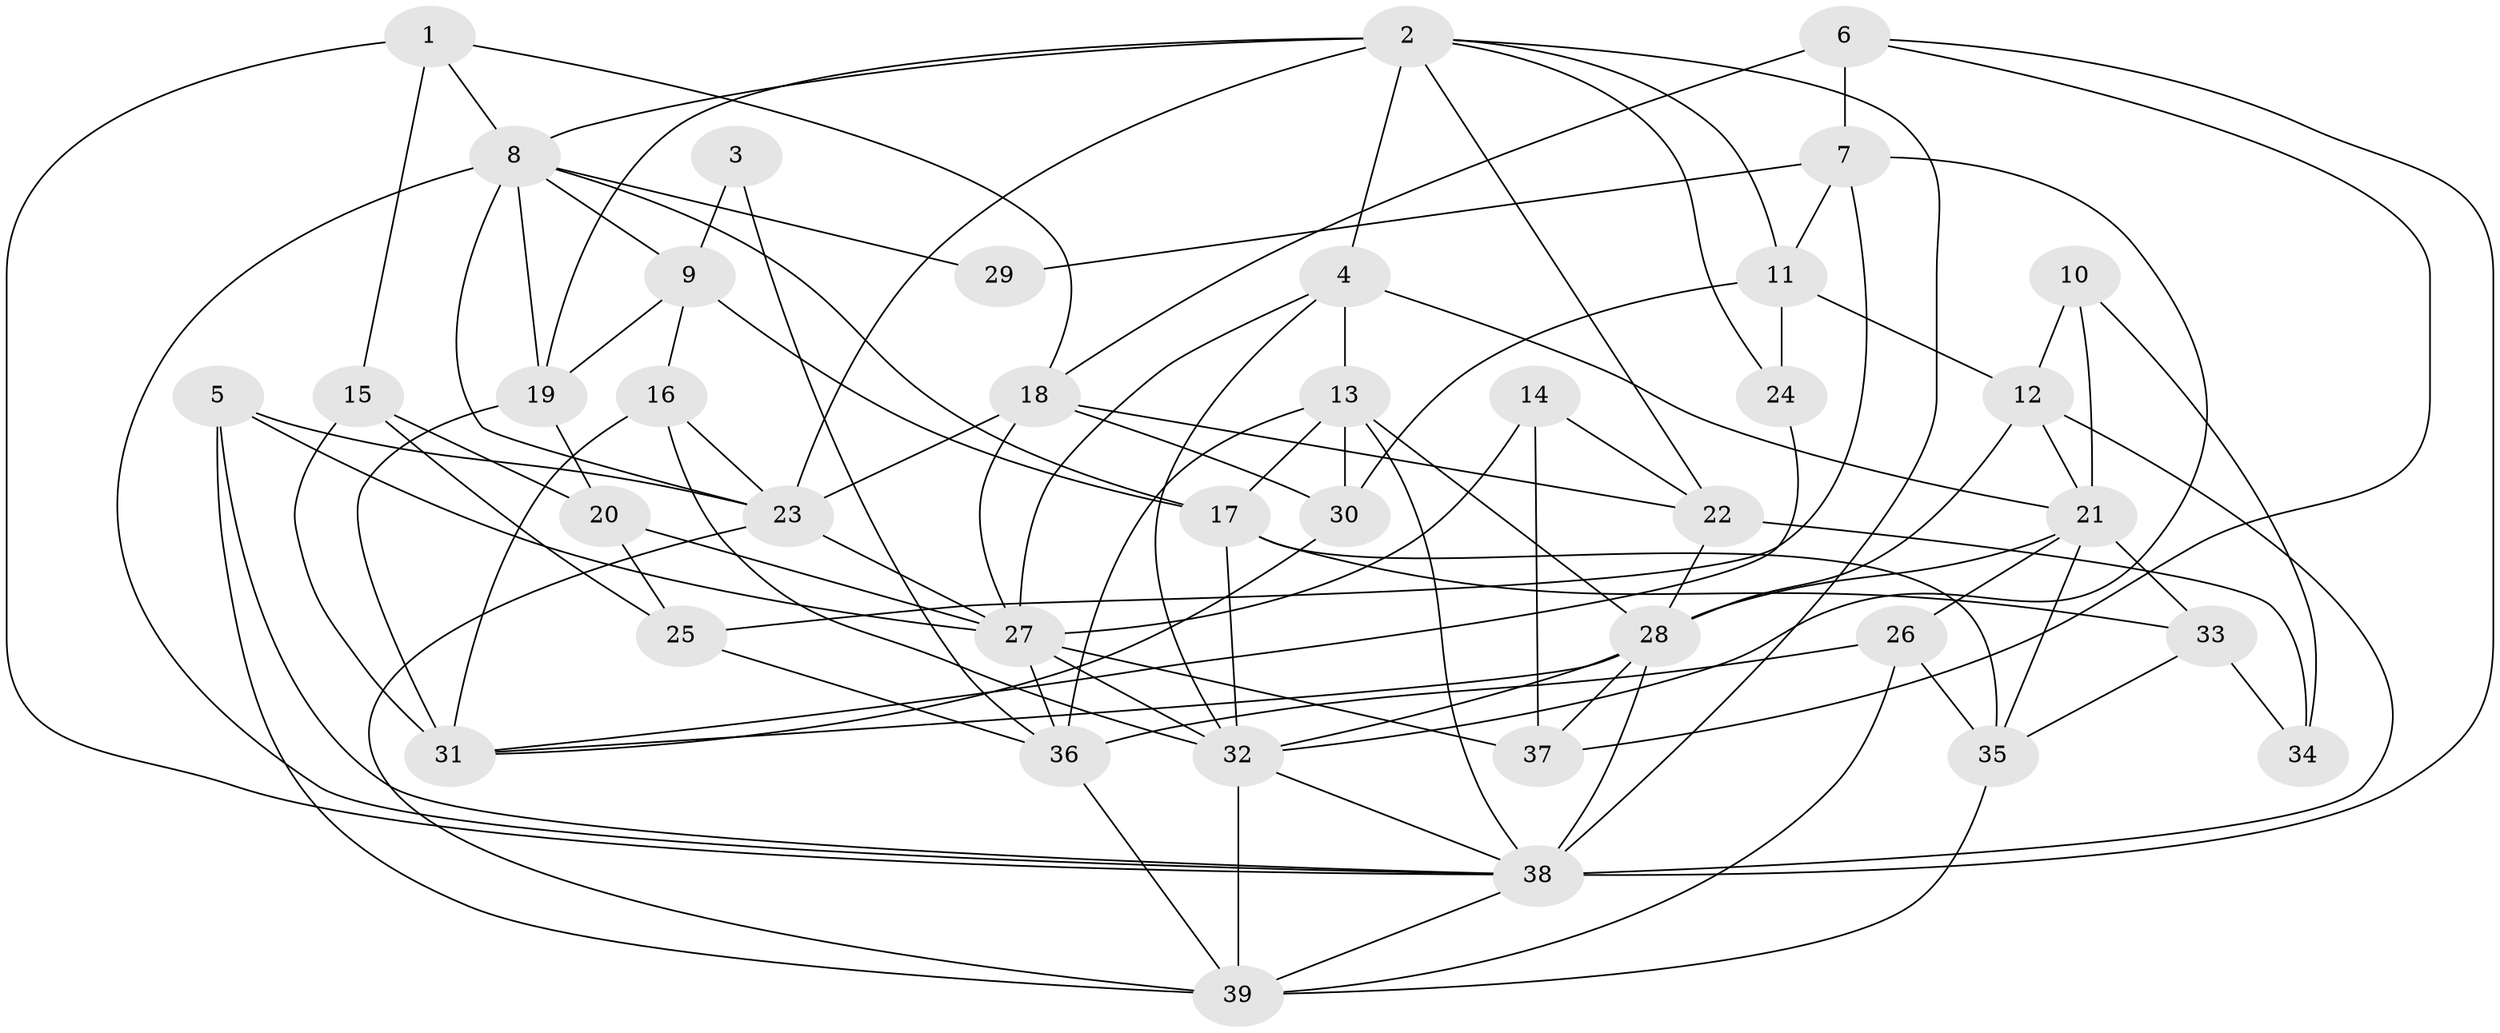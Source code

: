 // original degree distribution, {5: 0.15584415584415584, 4: 0.23376623376623376, 3: 0.3246753246753247, 2: 0.12987012987012986, 9: 0.012987012987012988, 6: 0.07792207792207792, 7: 0.05194805194805195, 8: 0.012987012987012988}
// Generated by graph-tools (version 1.1) at 2025/02/03/09/25 03:02:13]
// undirected, 39 vertices, 101 edges
graph export_dot {
graph [start="1"]
  node [color=gray90,style=filled];
  1;
  2;
  3;
  4;
  5;
  6;
  7;
  8;
  9;
  10;
  11;
  12;
  13;
  14;
  15;
  16;
  17;
  18;
  19;
  20;
  21;
  22;
  23;
  24;
  25;
  26;
  27;
  28;
  29;
  30;
  31;
  32;
  33;
  34;
  35;
  36;
  37;
  38;
  39;
  1 -- 8 [weight=1.0];
  1 -- 15 [weight=1.0];
  1 -- 18 [weight=1.0];
  1 -- 38 [weight=1.0];
  2 -- 4 [weight=1.0];
  2 -- 8 [weight=1.0];
  2 -- 11 [weight=1.0];
  2 -- 19 [weight=1.0];
  2 -- 22 [weight=1.0];
  2 -- 23 [weight=2.0];
  2 -- 24 [weight=1.0];
  2 -- 38 [weight=2.0];
  3 -- 9 [weight=1.0];
  3 -- 36 [weight=1.0];
  4 -- 13 [weight=1.0];
  4 -- 21 [weight=1.0];
  4 -- 27 [weight=1.0];
  4 -- 32 [weight=1.0];
  5 -- 23 [weight=1.0];
  5 -- 27 [weight=1.0];
  5 -- 38 [weight=1.0];
  5 -- 39 [weight=1.0];
  6 -- 7 [weight=2.0];
  6 -- 18 [weight=1.0];
  6 -- 37 [weight=1.0];
  6 -- 38 [weight=1.0];
  7 -- 11 [weight=1.0];
  7 -- 25 [weight=1.0];
  7 -- 29 [weight=1.0];
  7 -- 32 [weight=1.0];
  8 -- 9 [weight=1.0];
  8 -- 17 [weight=1.0];
  8 -- 19 [weight=2.0];
  8 -- 23 [weight=1.0];
  8 -- 29 [weight=1.0];
  8 -- 38 [weight=1.0];
  9 -- 16 [weight=1.0];
  9 -- 17 [weight=1.0];
  9 -- 19 [weight=1.0];
  10 -- 12 [weight=2.0];
  10 -- 21 [weight=1.0];
  10 -- 34 [weight=1.0];
  11 -- 12 [weight=1.0];
  11 -- 24 [weight=1.0];
  11 -- 30 [weight=1.0];
  12 -- 21 [weight=1.0];
  12 -- 28 [weight=1.0];
  12 -- 38 [weight=2.0];
  13 -- 17 [weight=1.0];
  13 -- 28 [weight=1.0];
  13 -- 30 [weight=1.0];
  13 -- 36 [weight=1.0];
  13 -- 38 [weight=1.0];
  14 -- 22 [weight=2.0];
  14 -- 27 [weight=1.0];
  14 -- 37 [weight=1.0];
  15 -- 20 [weight=2.0];
  15 -- 25 [weight=1.0];
  15 -- 31 [weight=2.0];
  16 -- 23 [weight=1.0];
  16 -- 31 [weight=1.0];
  16 -- 32 [weight=1.0];
  17 -- 32 [weight=1.0];
  17 -- 33 [weight=1.0];
  17 -- 35 [weight=1.0];
  18 -- 22 [weight=1.0];
  18 -- 23 [weight=1.0];
  18 -- 27 [weight=1.0];
  18 -- 30 [weight=1.0];
  19 -- 20 [weight=1.0];
  19 -- 31 [weight=1.0];
  20 -- 25 [weight=1.0];
  20 -- 27 [weight=1.0];
  21 -- 26 [weight=1.0];
  21 -- 28 [weight=1.0];
  21 -- 33 [weight=1.0];
  21 -- 35 [weight=1.0];
  22 -- 28 [weight=1.0];
  22 -- 34 [weight=1.0];
  23 -- 27 [weight=1.0];
  23 -- 39 [weight=1.0];
  24 -- 31 [weight=1.0];
  25 -- 36 [weight=1.0];
  26 -- 35 [weight=1.0];
  26 -- 36 [weight=1.0];
  26 -- 39 [weight=1.0];
  27 -- 32 [weight=1.0];
  27 -- 36 [weight=1.0];
  27 -- 37 [weight=1.0];
  28 -- 31 [weight=1.0];
  28 -- 32 [weight=1.0];
  28 -- 37 [weight=1.0];
  28 -- 38 [weight=1.0];
  30 -- 31 [weight=1.0];
  32 -- 38 [weight=1.0];
  32 -- 39 [weight=2.0];
  33 -- 34 [weight=1.0];
  33 -- 35 [weight=1.0];
  35 -- 39 [weight=1.0];
  36 -- 39 [weight=1.0];
  38 -- 39 [weight=1.0];
}
